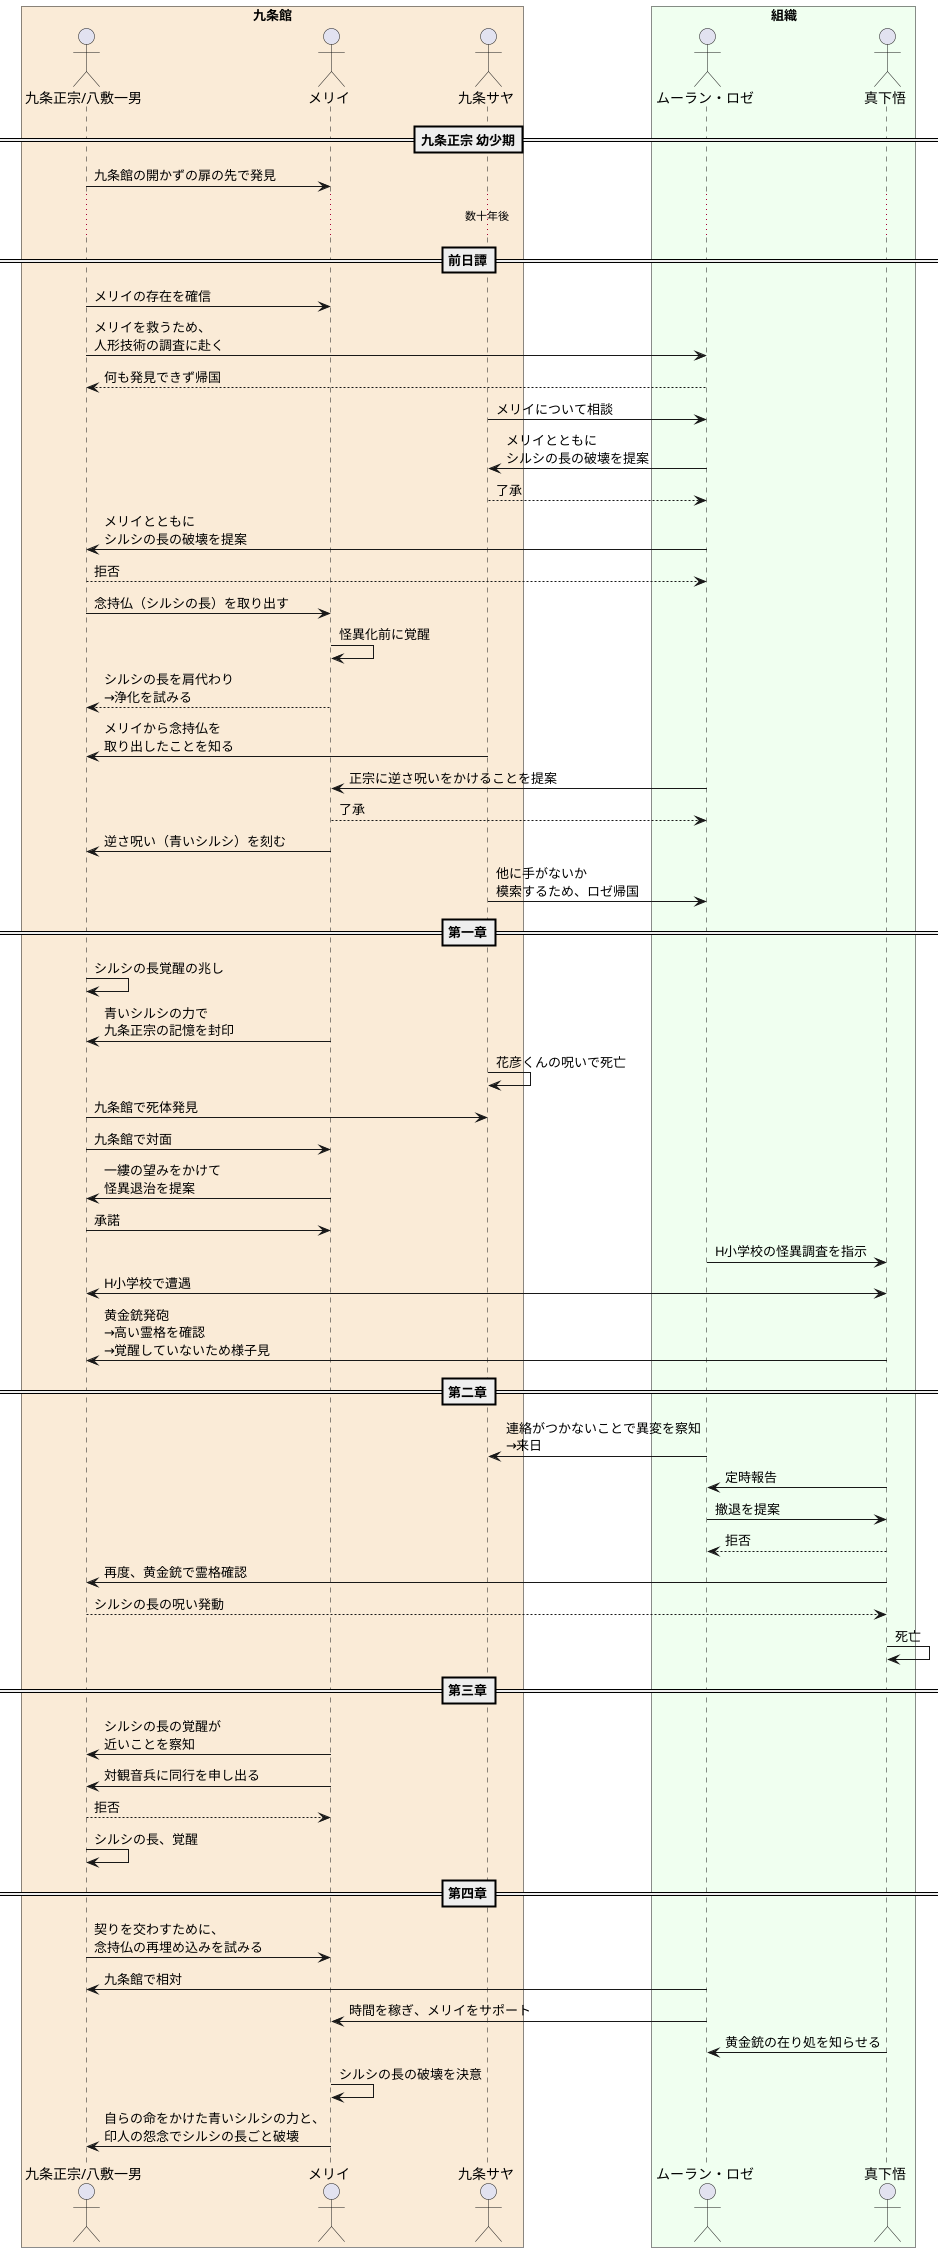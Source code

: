 @startuml

actor "九条正宗/八敷一男" as yashiki
actor "メリイ" as mery
actor "九条サヤ" as saya
actor "ムーラン・ロゼ" as rose
actor "真下悟" as mashita

skinparam BoxPadding 20

box "九条館" #AntiqueWhite
participant yashiki
participant mery
participant saya
end box

box "組織" #HoneyDew
participant rose
participant mashita
end box

== 九条正宗 幼少期==
yashiki -> mery : 九条館の開かずの扉の先で発見
...数十年後...

== 前日譚==
yashiki -> mery : メリイの存在を確信
yashiki -> rose : メリイを救うため、\n人形技術の調査に赴く
rose --> yashiki : 何も発見できず帰国

saya -> rose : メリイについて相談
rose -> saya : メリイとともに\nシルシの長の破壊を提案
saya --> rose : 了承

rose -> yashiki : メリイとともに\nシルシの長の破壊を提案
yashiki --> rose : 拒否

yashiki -> mery : 念持仏（シルシの長）を取り出す
mery -> mery : 怪異化前に覚醒
mery --> yashiki : シルシの長を肩代わり\n→浄化を試みる
saya -> yashiki : メリイから念持仏を\n取り出したことを知る

rose -> mery : 正宗に逆さ呪いをかけることを提案
mery --> rose : 了承
mery -> yashiki : 逆さ呪い（青いシルシ）を刻む

saya -> rose : 他に手がないか\n模索するため、ロゼ帰国

== 第一章==
yashiki -> yashiki : シルシの長覚醒の兆し
mery -> yashiki : 青いシルシの力で\n九条正宗の記憶を封印

saya -> saya : 花彦くんの呪いで死亡
yashiki -> saya : 九条館で死体発見
yashiki -> mery : 九条館で対面
mery -> yashiki : 一縷の望みをかけて\n怪異退治を提案
yashiki -> mery : 承諾

rose -> mashita : H小学校の怪異調査を指示
yashiki <-> mashita : H小学校で遭遇

mashita -> yashiki : 黄金銃発砲\n→高い霊格を確認\n→覚醒していないため様子見

== 第二章==
rose -> saya : 連絡がつかないことで異変を察知\n→来日
mashita -> rose : 定時報告
rose -> mashita : 撤退を提案
mashita --> rose : 拒否

mashita -> yashiki : 再度、黄金銃で霊格確認
yashiki --> mashita : シルシの長の呪い発動
mashita -> mashita : 死亡

== 第三章==
mery -> yashiki : シルシの長の覚醒が\n近いことを察知
mery -> yashiki : 対観音兵に同行を申し出る
yashiki --> mery : 拒否
yashiki -> yashiki : シルシの長、覚醒

== 第四章==
yashiki -> mery : 契りを交わすために、\n念持仏の再埋め込みを試みる
rose -> yashiki : 九条館で相対
rose -> mery : 時間を稼ぎ、メリイをサポート
mashita -> rose : 黄金銃の在り処を知らせる
mery -> mery : シルシの長の破壊を決意
mery -> yashiki : 自らの命をかけた青いシルシの力と、\n印人の怨念でシルシの長ごと破壊

@enduml